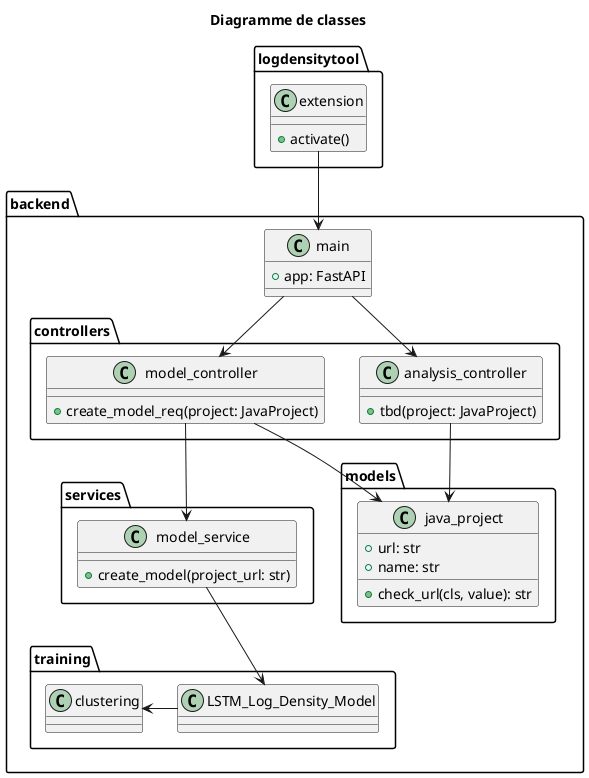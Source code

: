 @startuml

title Diagramme de classes

package logdensitytool {
    class extension {
        +activate()
    }
}

package backend {
    class main {
        +app: FastAPI
    }

    package controllers {
        class model_controller {
            +create_model_req(project: JavaProject)
        }

        class analysis_controller {
            +tbd(project: JavaProject)
        }
    }

    package services {
        class model_service {
            +create_model(project_url: str)
        }
    }

    package models {
        class java_project {
            +url: str
            +name: str
            +check_url(cls, value): str
        }
    }

    package training {
        class LSTM_Log_Density_Model
        class clustering
    }
}


extension --> main

main --> model_controller
main --> analysis_controller

model_controller --> java_project
analysis_controller --> java_project

model_controller --> model_service

model_service --> LSTM_Log_Density_Model
LSTM_Log_Density_Model -l-> clustering

@enduml
